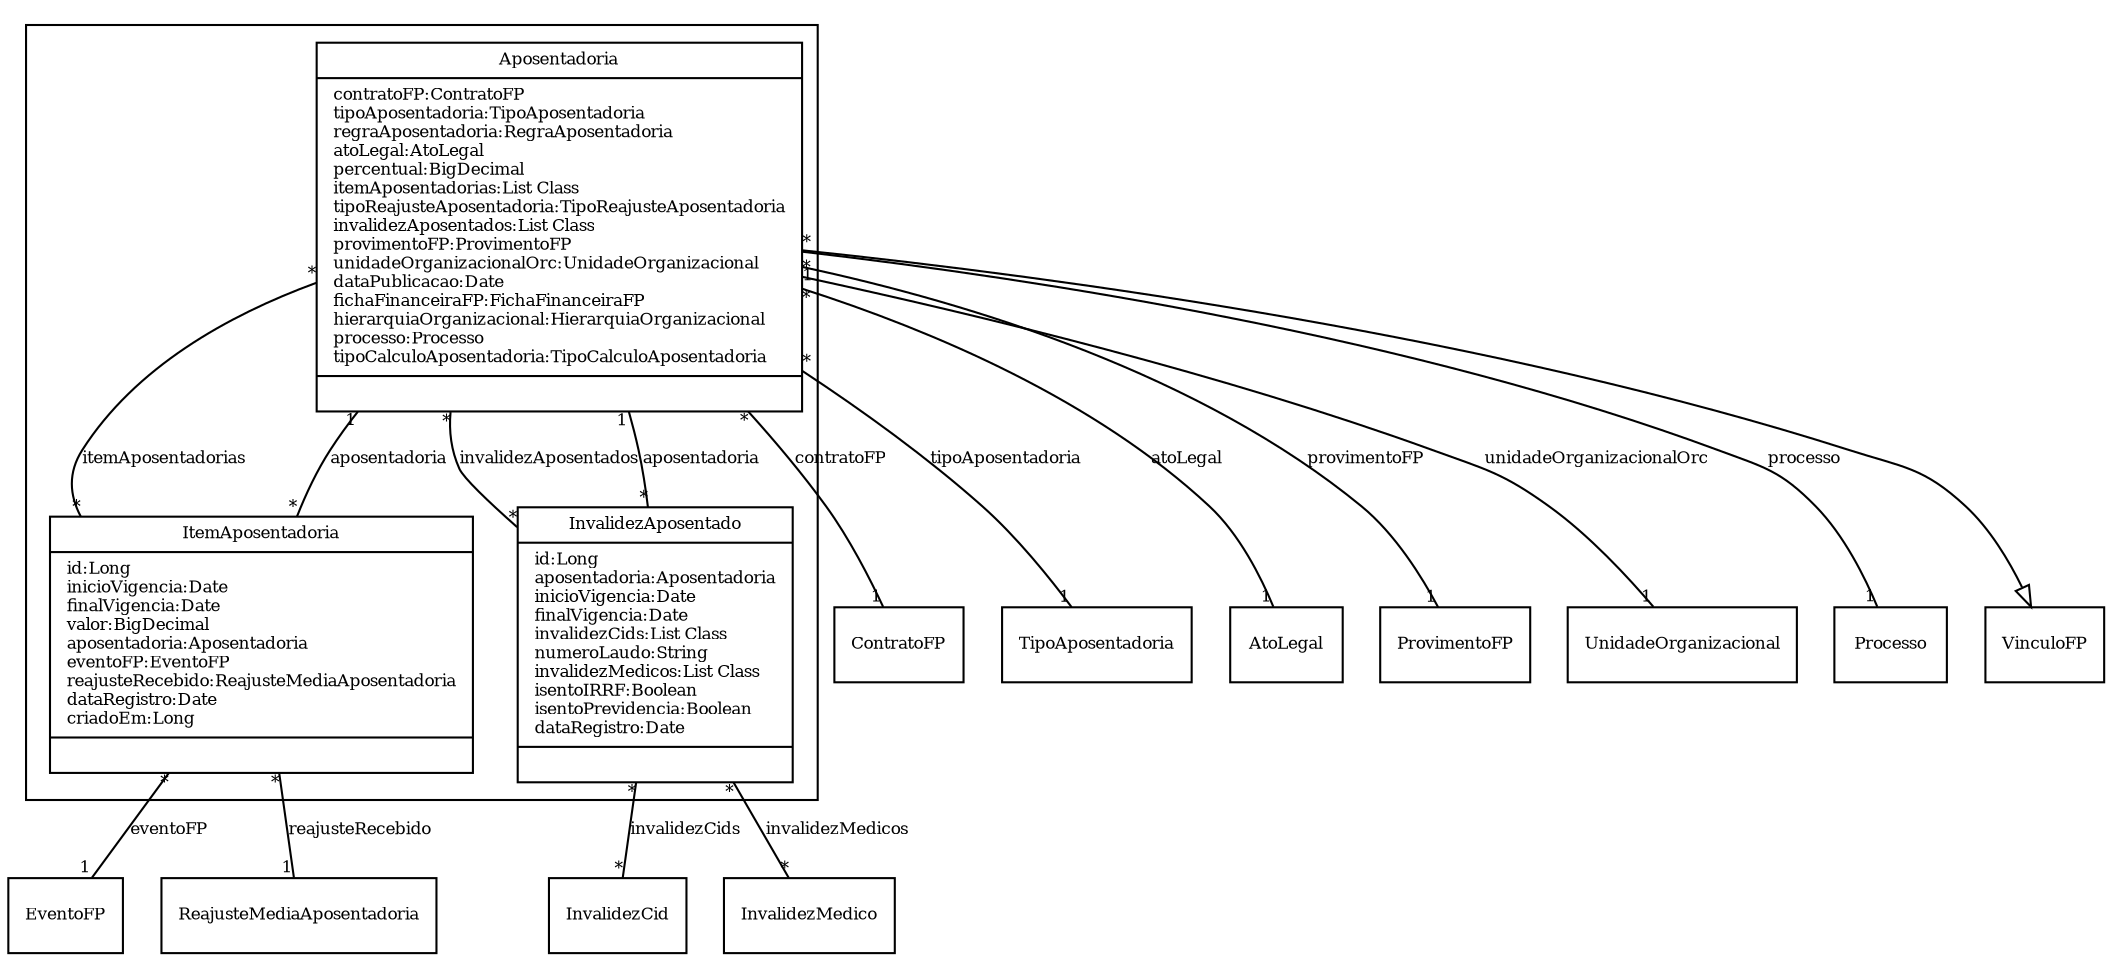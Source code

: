 digraph G{
fontname = "Times-Roman"
fontsize = 8

node [
        fontname = "Times-Roman"
        fontsize = 8
        shape = "record"
]

edge [
        fontname = "Times-Roman"
        fontsize = 8
]

subgraph clusterAPOSENTADORIA
{
Aposentadoria [label = "{Aposentadoria|contratoFP:ContratoFP\ltipoAposentadoria:TipoAposentadoria\lregraAposentadoria:RegraAposentadoria\latoLegal:AtoLegal\lpercentual:BigDecimal\litemAposentadorias:List Class\ltipoReajusteAposentadoria:TipoReajusteAposentadoria\linvalidezAposentados:List Class\lprovimentoFP:ProvimentoFP\lunidadeOrganizacionalOrc:UnidadeOrganizacional\ldataPublicacao:Date\lfichaFinanceiraFP:FichaFinanceiraFP\lhierarquiaOrganizacional:HierarquiaOrganizacional\lprocesso:Processo\ltipoCalculoAposentadoria:TipoCalculoAposentadoria\l|\l}"]
ItemAposentadoria [label = "{ItemAposentadoria|id:Long\linicioVigencia:Date\lfinalVigencia:Date\lvalor:BigDecimal\laposentadoria:Aposentadoria\leventoFP:EventoFP\lreajusteRecebido:ReajusteMediaAposentadoria\ldataRegistro:Date\lcriadoEm:Long\l|\l}"]
InvalidezAposentado [label = "{InvalidezAposentado|id:Long\laposentadoria:Aposentadoria\linicioVigencia:Date\lfinalVigencia:Date\linvalidezCids:List Class\lnumeroLaudo:String\linvalidezMedicos:List Class\lisentoIRRF:Boolean\lisentoPrevidencia:Boolean\ldataRegistro:Date\l|\l}"]
}
edge [arrowhead = "none" headlabel = "1" taillabel = "*"] Aposentadoria -> ContratoFP [label = "contratoFP"]
edge [arrowhead = "none" headlabel = "1" taillabel = "*"] Aposentadoria -> TipoAposentadoria [label = "tipoAposentadoria"]
edge [arrowhead = "none" headlabel = "1" taillabel = "*"] Aposentadoria -> AtoLegal [label = "atoLegal"]
edge [arrowhead = "none" headlabel = "*" taillabel = "*"] Aposentadoria -> ItemAposentadoria [label = "itemAposentadorias"]
edge [arrowhead = "none" headlabel = "*" taillabel = "*"] Aposentadoria -> InvalidezAposentado [label = "invalidezAposentados"]
edge [arrowhead = "none" headlabel = "1" taillabel = "1"] Aposentadoria -> ProvimentoFP [label = "provimentoFP"]
edge [arrowhead = "none" headlabel = "1" taillabel = "*"] Aposentadoria -> UnidadeOrganizacional [label = "unidadeOrganizacionalOrc"]
edge [arrowhead = "none" headlabel = "1" taillabel = "*"] Aposentadoria -> Processo [label = "processo"]
edge [ arrowhead = "empty" headlabel = "" taillabel = ""] Aposentadoria -> VinculoFP
edge [arrowhead = "none" headlabel = "1" taillabel = "*"] ItemAposentadoria -> Aposentadoria [label = "aposentadoria"]
edge [arrowhead = "none" headlabel = "1" taillabel = "*"] ItemAposentadoria -> EventoFP [label = "eventoFP"]
edge [arrowhead = "none" headlabel = "1" taillabel = "*"] ItemAposentadoria -> ReajusteMediaAposentadoria [label = "reajusteRecebido"]
edge [arrowhead = "none" headlabel = "1" taillabel = "*"] InvalidezAposentado -> Aposentadoria [label = "aposentadoria"]
edge [arrowhead = "none" headlabel = "*" taillabel = "*"] InvalidezAposentado -> InvalidezCid [label = "invalidezCids"]
edge [arrowhead = "none" headlabel = "*" taillabel = "*"] InvalidezAposentado -> InvalidezMedico [label = "invalidezMedicos"]
}
